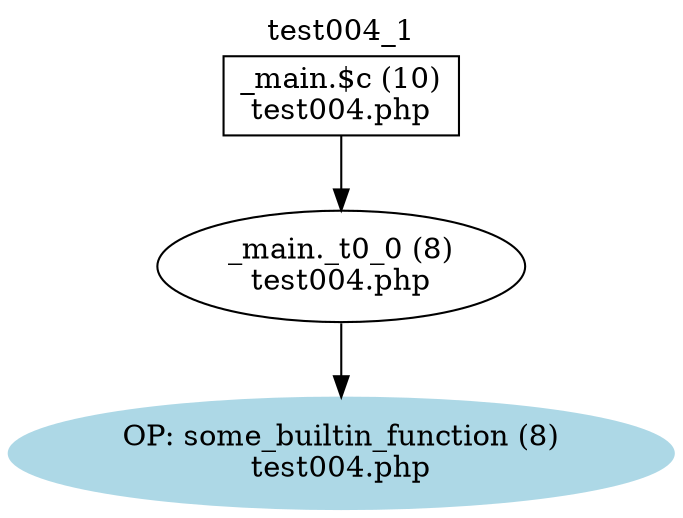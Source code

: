 digraph cfg {
  label="test004_1";
  labelloc=t;
  n1 [shape=box, label="_main.$c (10)\ntest004.php"];
  n2 [shape=ellipse, label="_main._t0_0 (8)\ntest004.php"];
  n3 [shape=ellipse, label="OP: some_builtin_function (8)\ntest004.php",style=filled,color=lightblue];
  n1 -> n2;
  n2 -> n3;
}
